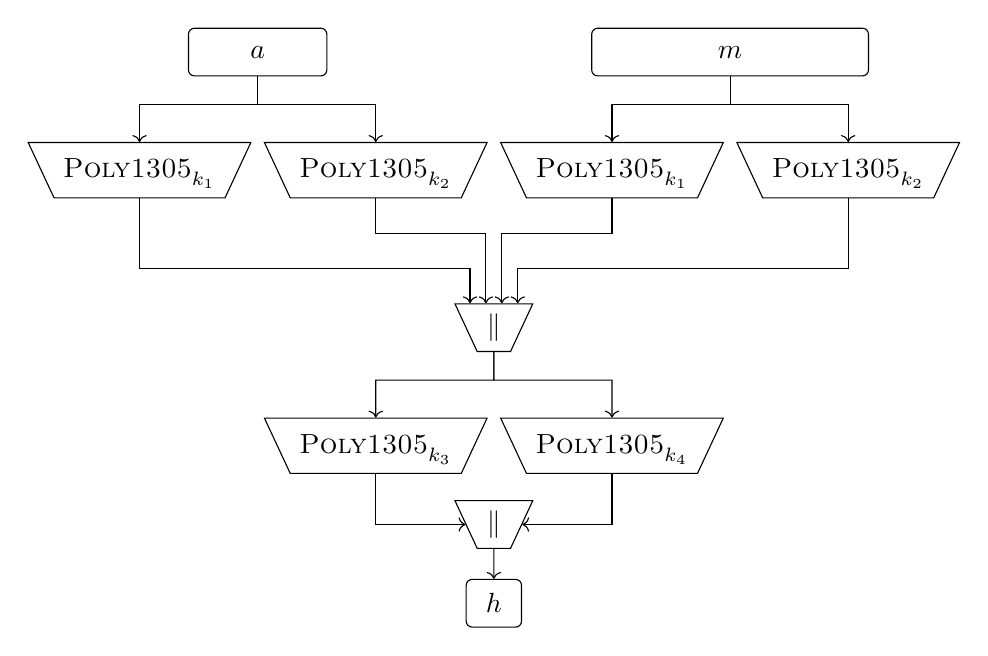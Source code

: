 % -*- Mode: LaTeX -*-

\begin{tikzpicture}

\usetikzlibrary{calc}
\usetikzlibrary{fit}
\usetikzlibrary{shapes}

% Nodes representing data.
\tikzset{datum/.style={
    shape=rectangle,
    rounded corners=0.5ex,
    minimum height=4ex,
}}

% Nodes representing operations on data.
\tikzset{operation/.style={
    shape=trapezium,
    trapezium left angle=-65,
    trapezium right angle=-65,
    minimum height=4ex,
}}

\def\Poly#1/{\operatorname{\textsc{Poly#1}}^{\vphantom{k_0}}}

\node (a) at (-3,   1.5) [draw, datum, minimum width=5em] {$a$};
\node (m) at ( 3,   1.5) [draw, datum, minimum width=10em] {$m$};
\node (h) at ( 0,  -5.5) [draw, datum, minimum width=2em] {$h$};

\node (poly1305-a1) at (-4.5, 0) [draw, operation] {$\Poly1305/_{k_1}$};
\node (poly1305-a2) at (-1.5, 0) [draw, operation] {$\Poly1305/_{k_2}$};
\node (poly1305-m1) at ( 1.5, 0) [draw, operation] {$\Poly1305/_{k_1}$};
\node (poly1305-m2) at ( 4.5, 0) [draw, operation] {$\Poly1305/_{k_2}$};
\node (ham)         at ( 0,  -2) [draw, operation] {$\|$};
\node (poly1305-h3) at (-1.5,-3.5) [draw, operation] {$\Poly1305/_{k_3}$};
\node (poly1305-h4) at ( 1.5,-3.5) [draw, operation] {$\Poly1305/_{k_4}$};
\node (h34) at ($(h) + (0,1)$) [draw, operation] {$\|$};

\draw[->] (a) -- +(0,-2/3) -| (poly1305-a1.north);
\draw[->] (a) -- +(0,-2/3) -| (poly1305-a2.north);
\draw[->] (m) -- +(0,-2/3) -| (poly1305-m1.north);
\draw[->] (m) -- +(0,-2/3) -| (poly1305-m2.north);

\begin{scope}
\coordinate (L) at (ham.top left corner);
\coordinate (R) at (ham.top right corner);
\path let \p1 = ($(poly1305-a1.south) - (ham.north)$) in
  coordinate (D) at (0,\y1/3);
\draw[->] (poly1305-a1.south) -- +($-2*(D)$) -| ($(L) !1/5! (R)$);
\draw[->] (poly1305-a2.south) -- +($-1*(D)$) -| ($(L) !2/5! (R)$);
\draw[->] (poly1305-m1.south) -- +($-1*(D)$) -| ($(L) !3/5! (R)$);
\draw[->] (poly1305-m2.south) -- +($-2*(D)$) -| ($(L) !4/5! (R)$);
\end{scope}

\draw[->] (ham) -- +(0,-2/3) -| (poly1305-h3);
\draw[->] (ham) -- +(0,-2/3) -| (poly1305-h4);

\draw[->] (poly1305-h3) |- (h34);
\draw[->] (poly1305-h4) |- (h34);

\draw[->] (h34) -- (h);

\end{tikzpicture}
